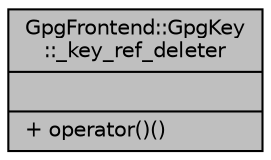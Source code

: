 digraph "GpgFrontend::GpgKey::_key_ref_deleter"
{
 // INTERACTIVE_SVG=YES
 // LATEX_PDF_SIZE
  edge [fontname="Helvetica",fontsize="10",labelfontname="Helvetica",labelfontsize="10"];
  node [fontname="Helvetica",fontsize="10",shape=record];
  Node1 [label="{GpgFrontend::GpgKey\l::_key_ref_deleter\n||+ operator()()\l}",height=0.2,width=0.4,color="black", fillcolor="grey75", style="filled", fontcolor="black",tooltip=" "];
}
